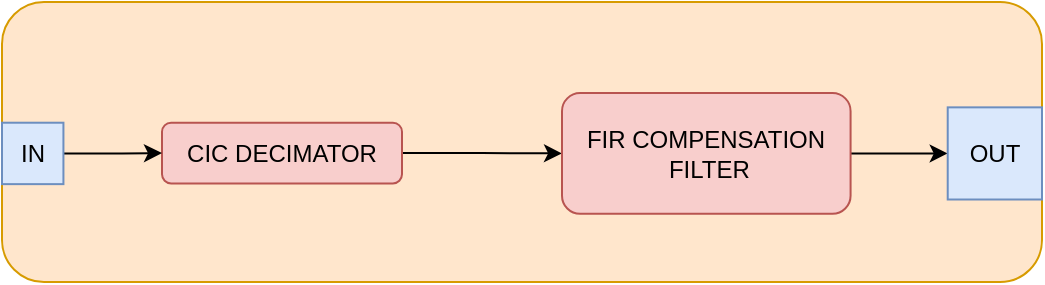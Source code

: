<mxfile version="12.4.2" type="device" pages="1"><diagram id="pt72on1y812kz5ysVbah" name="Page-1"><mxGraphModel dx="1591" dy="960" grid="1" gridSize="10" guides="1" tooltips="1" connect="1" arrows="1" fold="1" page="1" pageScale="1" pageWidth="827" pageHeight="583" background="#ffffff" math="0" shadow="0"><root><mxCell id="0"/><mxCell id="1" parent="0"/><mxCell id="3" value="" style="rounded=1;whiteSpace=wrap;html=1;fillColor=#ffe6cc;strokeColor=#d79b00;" parent="1" vertex="1"><mxGeometry x="120" y="190" width="520" height="140" as="geometry"/></mxCell><mxCell id="oHxqKm7BMmmLsy--Y2ty-81" style="edgeStyle=orthogonalEdgeStyle;rounded=0;orthogonalLoop=1;jettySize=auto;html=1;exitX=1;exitY=0.5;exitDx=0;exitDy=0;entryX=0;entryY=0.5;entryDx=0;entryDy=0;" edge="1" parent="1" source="46" target="27"><mxGeometry relative="1" as="geometry"/></mxCell><mxCell id="46" value="CIC DECIMATOR" style="rounded=1;whiteSpace=wrap;html=1;fillColor=#f8cecc;strokeColor=#b85450;" parent="1" vertex="1"><mxGeometry x="200" y="250.36" width="120" height="30.36" as="geometry"/></mxCell><mxCell id="oHxqKm7BMmmLsy--Y2ty-79" style="edgeStyle=orthogonalEdgeStyle;rounded=0;orthogonalLoop=1;jettySize=auto;html=1;entryX=0;entryY=0.5;entryDx=0;entryDy=0;" edge="1" parent="1" source="27" target="55"><mxGeometry relative="1" as="geometry"/></mxCell><mxCell id="27" value="FIR COMPENSATION&lt;br&gt;&amp;nbsp;FILTER" style="rounded=1;whiteSpace=wrap;html=1;fillColor=#f8cecc;strokeColor=#b85450;" parent="1" vertex="1"><mxGeometry x="400" y="235.53" width="144.29" height="60.36" as="geometry"/></mxCell><mxCell id="58" style="edgeStyle=orthogonalEdgeStyle;rounded=0;html=1;exitX=1;exitY=0.5;entryX=0;entryY=0.5;jettySize=auto;orthogonalLoop=1;" parent="1" source="51" target="46" edge="1"><mxGeometry relative="1" as="geometry"><Array as="points"><mxPoint x="180" y="266"/><mxPoint x="180" y="266"/></Array></mxGeometry></mxCell><mxCell id="51" value="IN" style="rounded=0;whiteSpace=wrap;html=1;fillColor=#dae8fc;strokeColor=#6c8ebf;" parent="1" vertex="1"><mxGeometry x="120" y="250.357" width="30.714" height="30.714" as="geometry"/></mxCell><mxCell id="55" value="OUT" style="rounded=0;whiteSpace=wrap;html=1;fillColor=#dae8fc;strokeColor=#6c8ebf;" parent="1" vertex="1"><mxGeometry x="592.86" y="242.68" width="47.14" height="46.07" as="geometry"/></mxCell></root></mxGraphModel></diagram></mxfile>